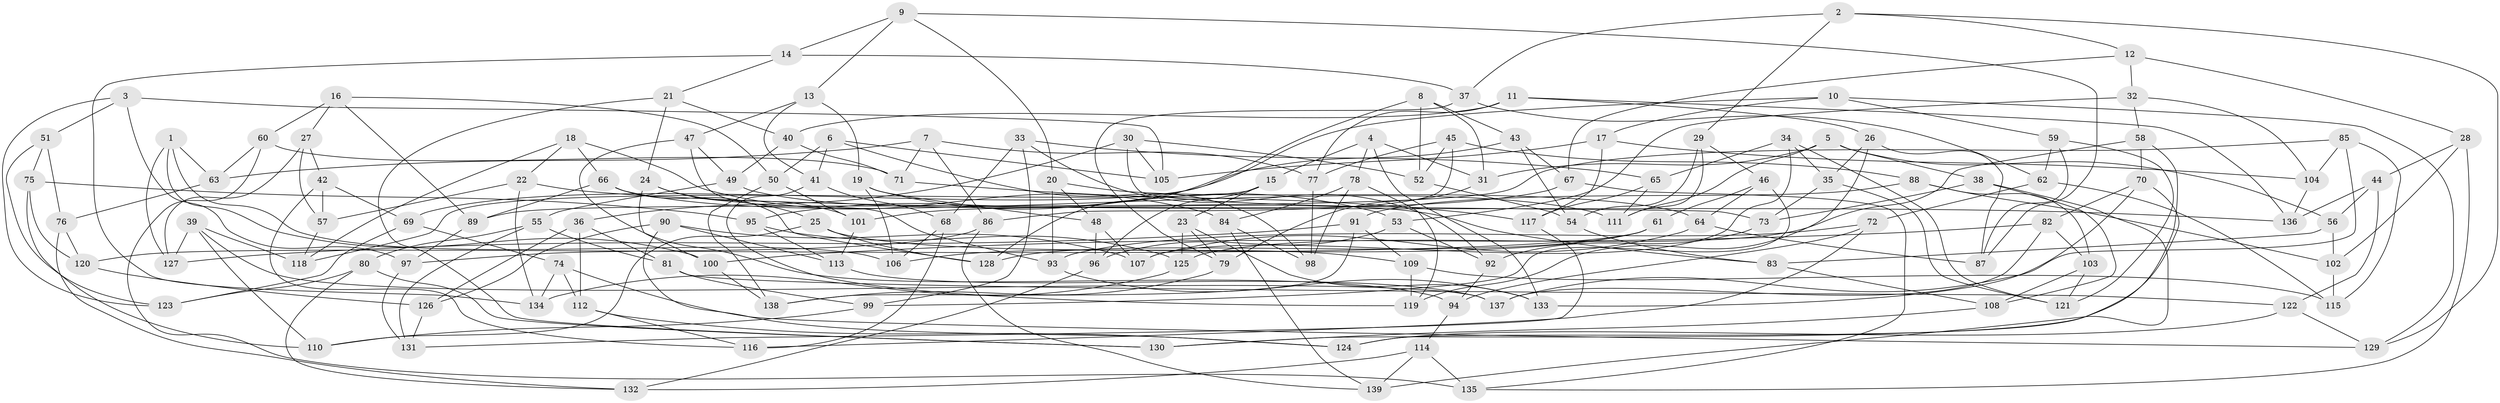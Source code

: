 // coarse degree distribution, {4: 0.4782608695652174, 9: 0.028985507246376812, 8: 0.10144927536231885, 6: 0.18840579710144928, 20: 0.014492753623188406, 7: 0.043478260869565216, 13: 0.014492753623188406, 11: 0.028985507246376812, 5: 0.043478260869565216, 10: 0.014492753623188406, 3: 0.043478260869565216}
// Generated by graph-tools (version 1.1) at 2025/20/03/04/25 18:20:56]
// undirected, 139 vertices, 278 edges
graph export_dot {
graph [start="1"]
  node [color=gray90,style=filled];
  1;
  2;
  3;
  4;
  5;
  6;
  7;
  8;
  9;
  10;
  11;
  12;
  13;
  14;
  15;
  16;
  17;
  18;
  19;
  20;
  21;
  22;
  23;
  24;
  25;
  26;
  27;
  28;
  29;
  30;
  31;
  32;
  33;
  34;
  35;
  36;
  37;
  38;
  39;
  40;
  41;
  42;
  43;
  44;
  45;
  46;
  47;
  48;
  49;
  50;
  51;
  52;
  53;
  54;
  55;
  56;
  57;
  58;
  59;
  60;
  61;
  62;
  63;
  64;
  65;
  66;
  67;
  68;
  69;
  70;
  71;
  72;
  73;
  74;
  75;
  76;
  77;
  78;
  79;
  80;
  81;
  82;
  83;
  84;
  85;
  86;
  87;
  88;
  89;
  90;
  91;
  92;
  93;
  94;
  95;
  96;
  97;
  98;
  99;
  100;
  101;
  102;
  103;
  104;
  105;
  106;
  107;
  108;
  109;
  110;
  111;
  112;
  113;
  114;
  115;
  116;
  117;
  118;
  119;
  120;
  121;
  122;
  123;
  124;
  125;
  126;
  127;
  128;
  129;
  130;
  131;
  132;
  133;
  134;
  135;
  136;
  137;
  138;
  139;
  1 -- 100;
  1 -- 127;
  1 -- 63;
  1 -- 106;
  2 -- 29;
  2 -- 129;
  2 -- 37;
  2 -- 12;
  3 -- 105;
  3 -- 123;
  3 -- 51;
  3 -- 97;
  4 -- 78;
  4 -- 31;
  4 -- 133;
  4 -- 15;
  5 -- 38;
  5 -- 31;
  5 -- 56;
  5 -- 111;
  6 -- 50;
  6 -- 41;
  6 -- 98;
  6 -- 105;
  7 -- 86;
  7 -- 63;
  7 -- 77;
  7 -- 71;
  8 -- 52;
  8 -- 128;
  8 -- 43;
  8 -- 31;
  9 -- 87;
  9 -- 20;
  9 -- 14;
  9 -- 13;
  10 -- 59;
  10 -- 17;
  10 -- 129;
  10 -- 95;
  11 -- 26;
  11 -- 40;
  11 -- 136;
  11 -- 77;
  12 -- 32;
  12 -- 28;
  12 -- 67;
  13 -- 47;
  13 -- 19;
  13 -- 41;
  14 -- 134;
  14 -- 21;
  14 -- 37;
  15 -- 96;
  15 -- 23;
  15 -- 118;
  16 -- 89;
  16 -- 27;
  16 -- 50;
  16 -- 60;
  17 -- 117;
  17 -- 105;
  17 -- 104;
  18 -- 84;
  18 -- 22;
  18 -- 66;
  18 -- 118;
  19 -- 53;
  19 -- 48;
  19 -- 106;
  20 -- 93;
  20 -- 64;
  20 -- 48;
  21 -- 130;
  21 -- 24;
  21 -- 40;
  22 -- 136;
  22 -- 134;
  22 -- 57;
  23 -- 125;
  23 -- 133;
  23 -- 79;
  24 -- 100;
  24 -- 101;
  24 -- 25;
  25 -- 110;
  25 -- 128;
  25 -- 109;
  26 -- 35;
  26 -- 119;
  26 -- 87;
  27 -- 57;
  27 -- 127;
  27 -- 42;
  28 -- 135;
  28 -- 44;
  28 -- 102;
  29 -- 54;
  29 -- 111;
  29 -- 46;
  30 -- 73;
  30 -- 105;
  30 -- 52;
  30 -- 36;
  31 -- 79;
  32 -- 53;
  32 -- 58;
  32 -- 104;
  33 -- 65;
  33 -- 68;
  33 -- 92;
  33 -- 99;
  34 -- 121;
  34 -- 65;
  34 -- 107;
  34 -- 35;
  35 -- 73;
  35 -- 121;
  36 -- 81;
  36 -- 112;
  36 -- 126;
  37 -- 62;
  37 -- 79;
  38 -- 73;
  38 -- 108;
  38 -- 139;
  39 -- 127;
  39 -- 110;
  39 -- 118;
  39 -- 137;
  40 -- 49;
  40 -- 71;
  41 -- 119;
  41 -- 68;
  42 -- 57;
  42 -- 116;
  42 -- 69;
  43 -- 54;
  43 -- 67;
  43 -- 69;
  44 -- 122;
  44 -- 136;
  44 -- 56;
  45 -- 88;
  45 -- 86;
  45 -- 77;
  45 -- 52;
  46 -- 61;
  46 -- 64;
  46 -- 99;
  47 -- 93;
  47 -- 49;
  47 -- 94;
  48 -- 107;
  48 -- 96;
  49 -- 55;
  49 -- 83;
  50 -- 101;
  50 -- 138;
  51 -- 76;
  51 -- 123;
  51 -- 75;
  52 -- 54;
  53 -- 92;
  53 -- 96;
  54 -- 83;
  55 -- 131;
  55 -- 81;
  55 -- 80;
  56 -- 83;
  56 -- 102;
  57 -- 118;
  58 -- 125;
  58 -- 70;
  58 -- 130;
  59 -- 62;
  59 -- 87;
  59 -- 121;
  60 -- 63;
  60 -- 135;
  60 -- 71;
  61 -- 128;
  61 -- 120;
  61 -- 106;
  62 -- 115;
  62 -- 72;
  63 -- 76;
  64 -- 107;
  64 -- 87;
  65 -- 117;
  65 -- 111;
  66 -- 89;
  66 -- 111;
  66 -- 128;
  67 -- 101;
  67 -- 135;
  68 -- 106;
  68 -- 116;
  69 -- 74;
  69 -- 123;
  70 -- 82;
  70 -- 133;
  70 -- 124;
  71 -- 117;
  72 -- 93;
  72 -- 116;
  72 -- 94;
  73 -- 92;
  74 -- 134;
  74 -- 112;
  74 -- 129;
  75 -- 120;
  75 -- 95;
  75 -- 110;
  76 -- 120;
  76 -- 132;
  77 -- 98;
  78 -- 84;
  78 -- 98;
  78 -- 119;
  79 -- 138;
  80 -- 130;
  80 -- 132;
  80 -- 123;
  81 -- 99;
  81 -- 122;
  82 -- 103;
  82 -- 100;
  82 -- 137;
  83 -- 108;
  84 -- 98;
  84 -- 139;
  85 -- 89;
  85 -- 104;
  85 -- 115;
  85 -- 137;
  86 -- 97;
  86 -- 139;
  88 -- 102;
  88 -- 91;
  88 -- 103;
  89 -- 97;
  90 -- 124;
  90 -- 126;
  90 -- 113;
  90 -- 107;
  91 -- 138;
  91 -- 127;
  91 -- 109;
  92 -- 94;
  93 -- 133;
  94 -- 114;
  95 -- 113;
  95 -- 125;
  96 -- 132;
  97 -- 131;
  99 -- 110;
  100 -- 138;
  101 -- 113;
  102 -- 115;
  103 -- 108;
  103 -- 121;
  104 -- 136;
  108 -- 130;
  109 -- 115;
  109 -- 119;
  112 -- 124;
  112 -- 116;
  113 -- 137;
  114 -- 139;
  114 -- 132;
  114 -- 135;
  117 -- 131;
  120 -- 126;
  122 -- 124;
  122 -- 129;
  125 -- 134;
  126 -- 131;
}
